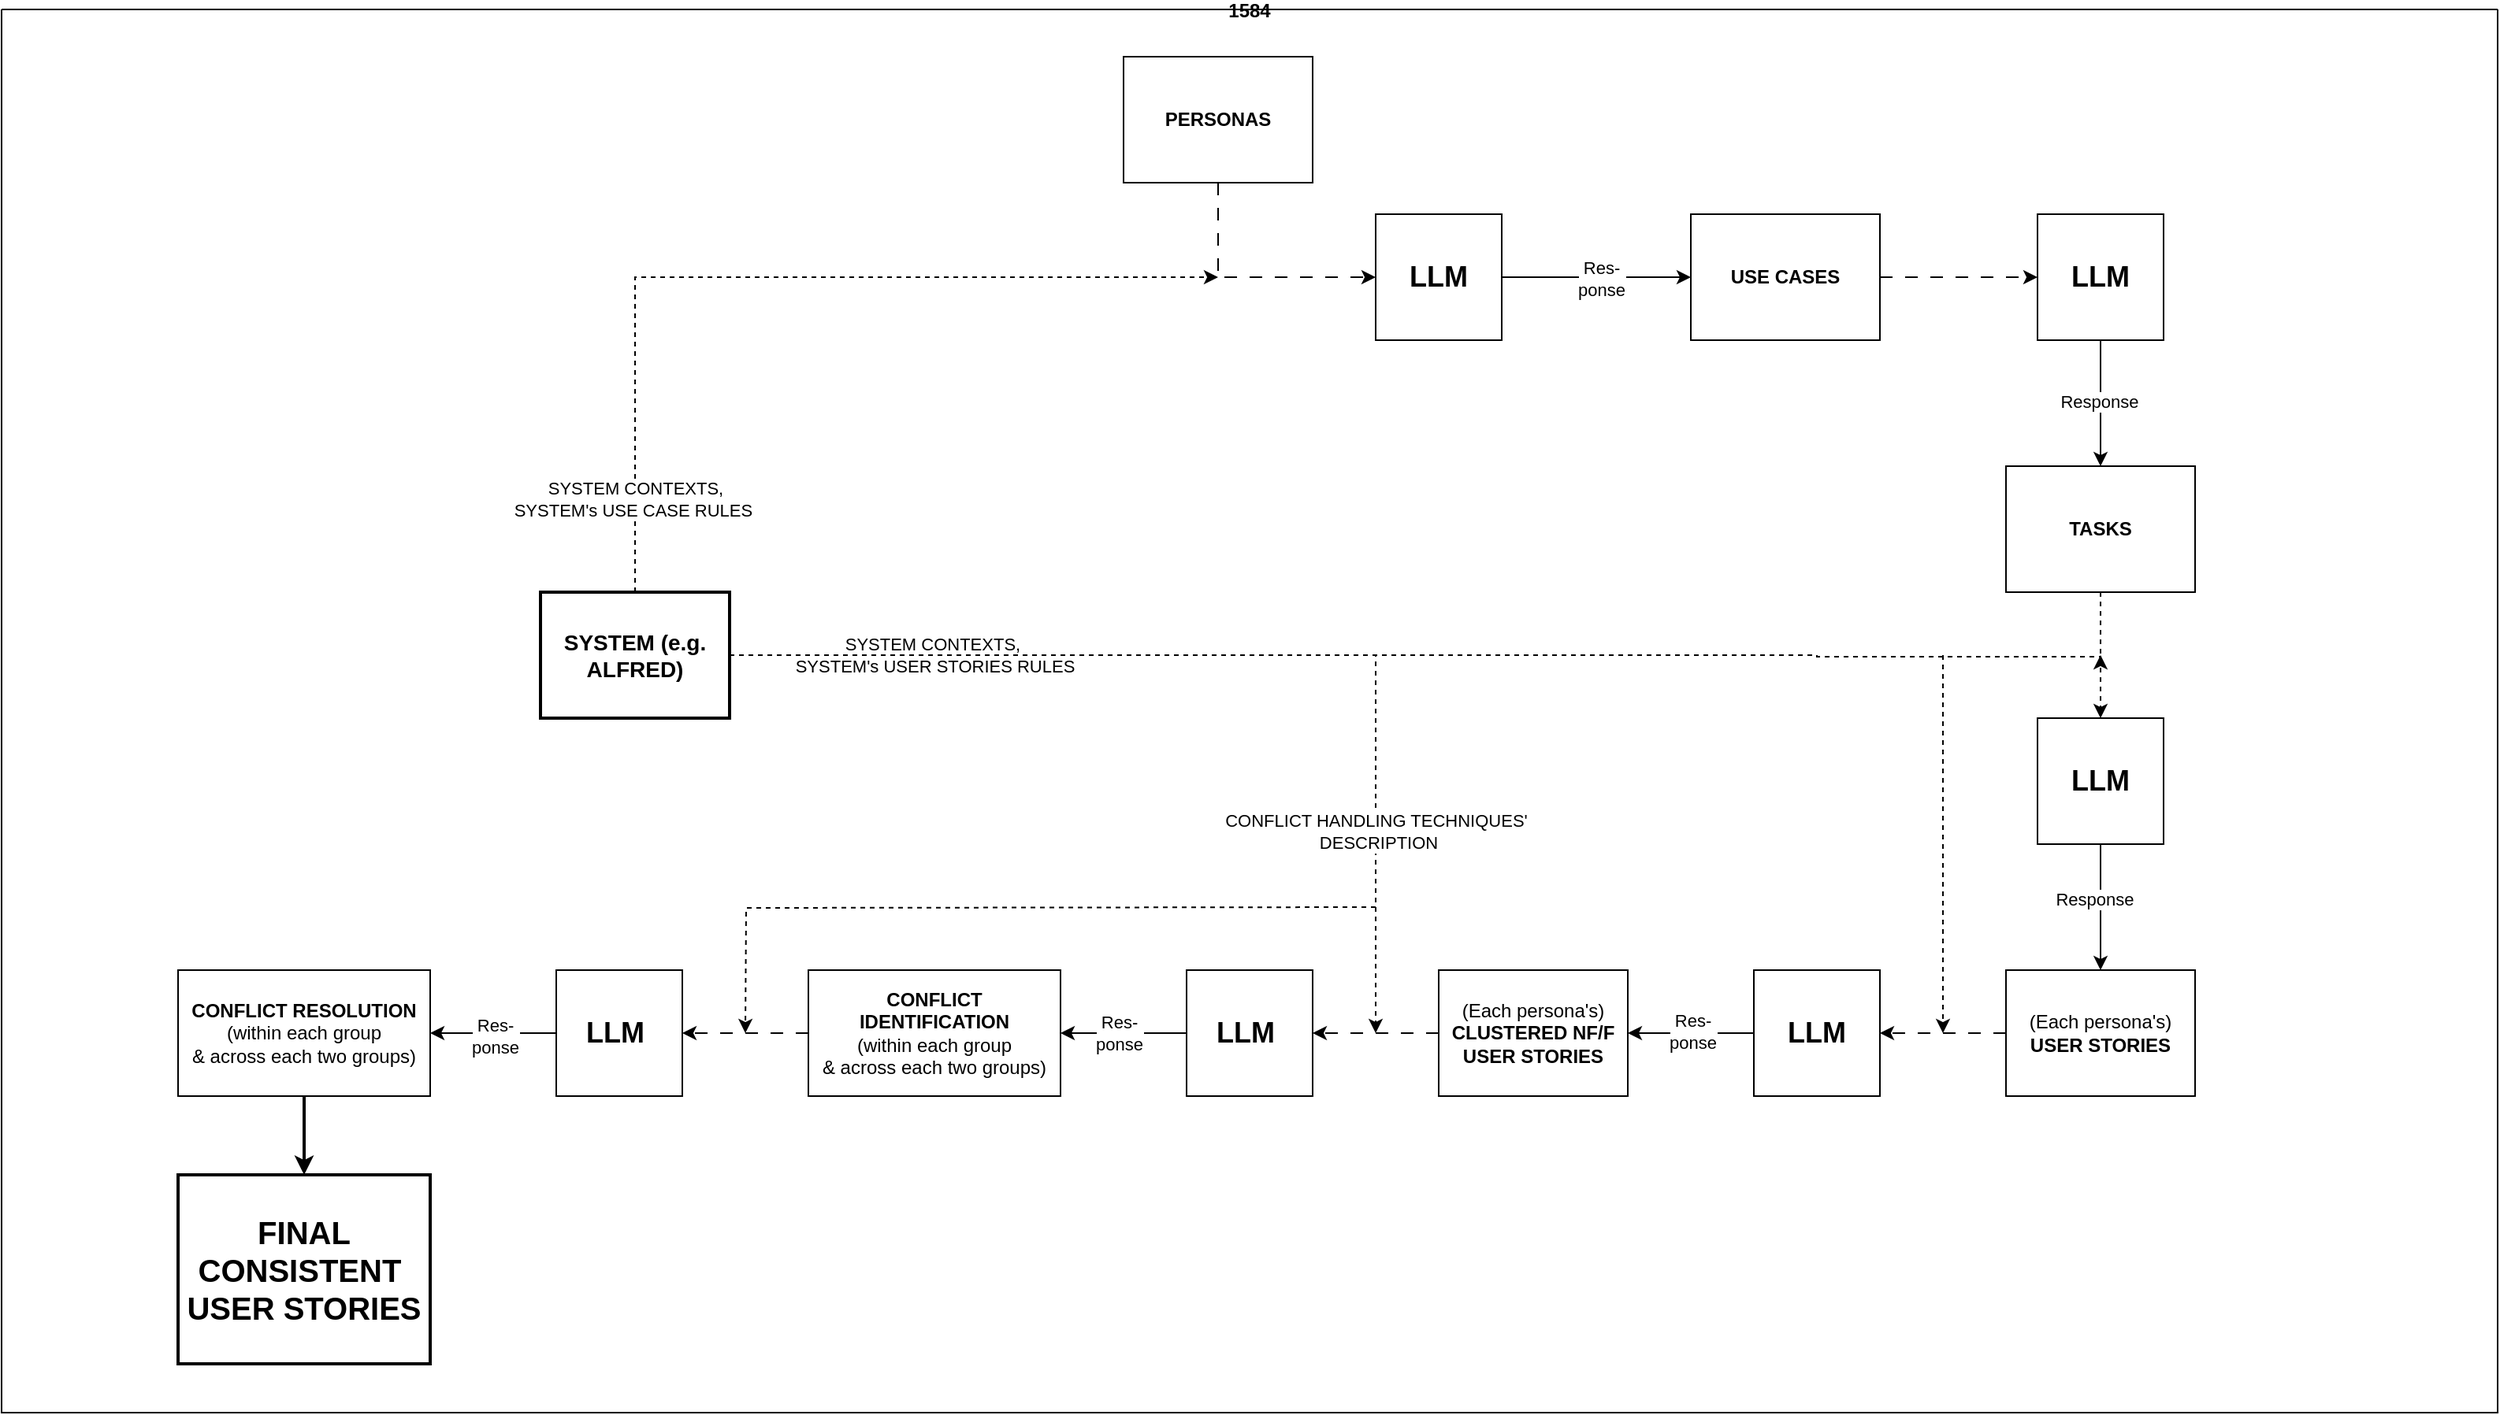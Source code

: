 <mxfile version="27.0.6">
  <diagram name="Page-1" id="791Ud5bWNXhkL0ilvFGb">
    <mxGraphModel dx="2745" dy="1105" grid="1" gridSize="10" guides="1" tooltips="1" connect="1" arrows="1" fold="1" page="1" pageScale="1" pageWidth="850" pageHeight="1100" math="0" shadow="0">
      <root>
        <mxCell id="0" />
        <mxCell id="1" parent="0" />
        <mxCell id="z0vrh7LMw-ee2EHm5wHU-3" style="edgeStyle=orthogonalEdgeStyle;rounded=0;orthogonalLoop=1;jettySize=auto;html=1;exitX=0.5;exitY=1;exitDx=0;exitDy=0;entryX=0;entryY=0.5;entryDx=0;entryDy=0;dashed=1;dashPattern=8 8;" edge="1" parent="1" source="z0vrh7LMw-ee2EHm5wHU-1" target="z0vrh7LMw-ee2EHm5wHU-5">
          <mxGeometry relative="1" as="geometry">
            <mxPoint x="480" y="319.696" as="targetPoint" />
          </mxGeometry>
        </mxCell>
        <mxCell id="z0vrh7LMw-ee2EHm5wHU-4" style="edgeStyle=orthogonalEdgeStyle;rounded=0;orthogonalLoop=1;jettySize=auto;html=1;exitX=0.5;exitY=0;exitDx=0;exitDy=0;dashed=1;" edge="1" parent="1" source="z0vrh7LMw-ee2EHm5wHU-2">
          <mxGeometry relative="1" as="geometry">
            <mxPoint x="380" y="400" as="targetPoint" />
            <mxPoint x="110" y="560" as="sourcePoint" />
            <Array as="points">
              <mxPoint x="10" y="400" />
            </Array>
          </mxGeometry>
        </mxCell>
        <mxCell id="z0vrh7LMw-ee2EHm5wHU-32" value="SYSTEM CONTEXTS,&lt;div&gt;SYSTEM&#39;s USE CASE RULES&amp;nbsp;&lt;/div&gt;" style="edgeLabel;html=1;align=center;verticalAlign=middle;resizable=0;points=[];" vertex="1" connectable="0" parent="z0vrh7LMw-ee2EHm5wHU-4">
          <mxGeometry x="-0.675" y="1" relative="1" as="geometry">
            <mxPoint x="1" y="33" as="offset" />
          </mxGeometry>
        </mxCell>
        <mxCell id="z0vrh7LMw-ee2EHm5wHU-36" style="edgeStyle=orthogonalEdgeStyle;rounded=0;orthogonalLoop=1;jettySize=auto;html=1;exitX=1;exitY=0.5;exitDx=0;exitDy=0;dashed=1;" edge="1" parent="1" source="z0vrh7LMw-ee2EHm5wHU-2">
          <mxGeometry relative="1" as="geometry">
            <mxPoint x="940" y="640" as="targetPoint" />
            <Array as="points">
              <mxPoint x="760" y="640" />
              <mxPoint x="760" y="641" />
              <mxPoint x="940" y="641" />
            </Array>
          </mxGeometry>
        </mxCell>
        <mxCell id="z0vrh7LMw-ee2EHm5wHU-37" value="SYSTEM CONTEXTS,&amp;nbsp;&lt;div&gt;SYSTEM&#39;s USER STORIES RULES&lt;/div&gt;" style="edgeLabel;html=1;align=center;verticalAlign=middle;resizable=0;points=[];" vertex="1" connectable="0" parent="z0vrh7LMw-ee2EHm5wHU-36">
          <mxGeometry x="-0.588" y="1" relative="1" as="geometry">
            <mxPoint x="-50" y="1" as="offset" />
          </mxGeometry>
        </mxCell>
        <mxCell id="z0vrh7LMw-ee2EHm5wHU-47" style="edgeStyle=orthogonalEdgeStyle;rounded=0;orthogonalLoop=1;jettySize=auto;html=1;exitX=1;exitY=0.5;exitDx=0;exitDy=0;dashed=1;" edge="1" parent="1" source="z0vrh7LMw-ee2EHm5wHU-2">
          <mxGeometry relative="1" as="geometry">
            <mxPoint x="480" y="880" as="targetPoint" />
            <Array as="points">
              <mxPoint x="480" y="640" />
            </Array>
          </mxGeometry>
        </mxCell>
        <mxCell id="z0vrh7LMw-ee2EHm5wHU-49" value="CONFLICT HANDLING TECHNIQUES&#39;&lt;div&gt;&amp;nbsp;DESCRIPTION&lt;/div&gt;" style="edgeLabel;html=1;align=center;verticalAlign=middle;resizable=0;points=[];" vertex="1" connectable="0" parent="z0vrh7LMw-ee2EHm5wHU-47">
          <mxGeometry x="0.466" y="-1" relative="1" as="geometry">
            <mxPoint x="1" y="45" as="offset" />
          </mxGeometry>
        </mxCell>
        <mxCell id="z0vrh7LMw-ee2EHm5wHU-54" style="edgeStyle=orthogonalEdgeStyle;rounded=0;orthogonalLoop=1;jettySize=auto;html=1;dashed=1;" edge="1" parent="1">
          <mxGeometry relative="1" as="geometry">
            <mxPoint x="80" y="880" as="targetPoint" />
            <mxPoint x="480" y="800" as="sourcePoint" />
          </mxGeometry>
        </mxCell>
        <mxCell id="z0vrh7LMw-ee2EHm5wHU-2" value="&lt;b&gt;&lt;font style=&quot;font-size: 14px;&quot;&gt;SYSTEM (e.g. ALFRED)&lt;/font&gt;&lt;/b&gt;" style="rounded=0;whiteSpace=wrap;html=1;strokeWidth=2;" vertex="1" parent="1">
          <mxGeometry x="-50" y="600" width="120" height="80" as="geometry" />
        </mxCell>
        <mxCell id="z0vrh7LMw-ee2EHm5wHU-6" style="edgeStyle=orthogonalEdgeStyle;rounded=0;orthogonalLoop=1;jettySize=auto;html=1;exitX=1;exitY=0.5;exitDx=0;exitDy=0;" edge="1" parent="1" source="z0vrh7LMw-ee2EHm5wHU-5" target="z0vrh7LMw-ee2EHm5wHU-7">
          <mxGeometry relative="1" as="geometry">
            <mxPoint x="680" y="399.696" as="targetPoint" />
          </mxGeometry>
        </mxCell>
        <mxCell id="z0vrh7LMw-ee2EHm5wHU-44" value="Res-&lt;div&gt;ponse&lt;/div&gt;" style="edgeLabel;html=1;align=center;verticalAlign=middle;resizable=0;points=[];" vertex="1" connectable="0" parent="z0vrh7LMw-ee2EHm5wHU-6">
          <mxGeometry x="0.039" y="-1" relative="1" as="geometry">
            <mxPoint as="offset" />
          </mxGeometry>
        </mxCell>
        <mxCell id="z0vrh7LMw-ee2EHm5wHU-5" value="&lt;font style=&quot;font-size: 18px;&quot;&gt;&lt;b&gt;LLM&lt;/b&gt;&lt;/font&gt;" style="rounded=0;whiteSpace=wrap;html=1;" vertex="1" parent="1">
          <mxGeometry x="480" y="360" width="80" height="80" as="geometry" />
        </mxCell>
        <mxCell id="z0vrh7LMw-ee2EHm5wHU-8" style="edgeStyle=orthogonalEdgeStyle;rounded=0;orthogonalLoop=1;jettySize=auto;html=1;exitX=1;exitY=0.5;exitDx=0;exitDy=0;dashed=1;dashPattern=8 8;" edge="1" parent="1" source="z0vrh7LMw-ee2EHm5wHU-7" target="z0vrh7LMw-ee2EHm5wHU-9">
          <mxGeometry relative="1" as="geometry">
            <mxPoint x="880.0" y="399.696" as="targetPoint" />
          </mxGeometry>
        </mxCell>
        <mxCell id="z0vrh7LMw-ee2EHm5wHU-7" value="&lt;b&gt;USE CASES&lt;/b&gt;" style="rounded=0;whiteSpace=wrap;html=1;" vertex="1" parent="1">
          <mxGeometry x="680" y="360" width="120" height="80" as="geometry" />
        </mxCell>
        <mxCell id="z0vrh7LMw-ee2EHm5wHU-10" style="edgeStyle=orthogonalEdgeStyle;rounded=0;orthogonalLoop=1;jettySize=auto;html=1;exitX=0.5;exitY=1;exitDx=0;exitDy=0;" edge="1" parent="1" source="z0vrh7LMw-ee2EHm5wHU-9" target="z0vrh7LMw-ee2EHm5wHU-11">
          <mxGeometry relative="1" as="geometry">
            <mxPoint x="1100.0" y="399.696" as="targetPoint" />
          </mxGeometry>
        </mxCell>
        <mxCell id="z0vrh7LMw-ee2EHm5wHU-43" value="Response" style="edgeLabel;html=1;align=center;verticalAlign=middle;resizable=0;points=[];" vertex="1" connectable="0" parent="z0vrh7LMw-ee2EHm5wHU-10">
          <mxGeometry x="-0.021" y="-1" relative="1" as="geometry">
            <mxPoint as="offset" />
          </mxGeometry>
        </mxCell>
        <mxCell id="z0vrh7LMw-ee2EHm5wHU-9" value="&lt;b&gt;&lt;font style=&quot;font-size: 18px;&quot;&gt;LLM&lt;/font&gt;&lt;/b&gt;" style="rounded=0;whiteSpace=wrap;html=1;" vertex="1" parent="1">
          <mxGeometry x="900" y="360" width="80" height="80" as="geometry" />
        </mxCell>
        <mxCell id="z0vrh7LMw-ee2EHm5wHU-12" style="edgeStyle=orthogonalEdgeStyle;rounded=0;orthogonalLoop=1;jettySize=auto;html=1;exitX=0.5;exitY=1;exitDx=0;exitDy=0;entryX=0.5;entryY=0;entryDx=0;entryDy=0;dashed=1;" edge="1" parent="1" source="z0vrh7LMw-ee2EHm5wHU-11" target="z0vrh7LMw-ee2EHm5wHU-16">
          <mxGeometry relative="1" as="geometry">
            <mxPoint x="939.882" y="740" as="targetPoint" />
          </mxGeometry>
        </mxCell>
        <mxCell id="z0vrh7LMw-ee2EHm5wHU-11" value="&lt;b&gt;TASKS&lt;/b&gt;" style="rounded=0;whiteSpace=wrap;html=1;" vertex="1" parent="1">
          <mxGeometry x="880" y="520" width="120" height="80" as="geometry" />
        </mxCell>
        <mxCell id="z0vrh7LMw-ee2EHm5wHU-15" style="edgeStyle=orthogonalEdgeStyle;rounded=0;orthogonalLoop=1;jettySize=auto;html=1;exitX=0;exitY=0.5;exitDx=0;exitDy=0;dashed=1;dashPattern=8 8;" edge="1" parent="1" source="z0vrh7LMw-ee2EHm5wHU-13" target="z0vrh7LMw-ee2EHm5wHU-18">
          <mxGeometry relative="1" as="geometry">
            <mxPoint x="760" y="880" as="targetPoint" />
          </mxGeometry>
        </mxCell>
        <mxCell id="z0vrh7LMw-ee2EHm5wHU-13" value="(Each persona&#39;s)&lt;div&gt;&lt;b&gt;USER STORIES&lt;/b&gt;&lt;/div&gt;" style="rounded=0;whiteSpace=wrap;html=1;" vertex="1" parent="1">
          <mxGeometry x="880" y="840" width="120" height="80" as="geometry" />
        </mxCell>
        <mxCell id="z0vrh7LMw-ee2EHm5wHU-17" style="edgeStyle=orthogonalEdgeStyle;rounded=0;orthogonalLoop=1;jettySize=auto;html=1;exitX=0.5;exitY=1;exitDx=0;exitDy=0;" edge="1" parent="1" source="z0vrh7LMw-ee2EHm5wHU-16" target="z0vrh7LMw-ee2EHm5wHU-13">
          <mxGeometry relative="1" as="geometry" />
        </mxCell>
        <mxCell id="z0vrh7LMw-ee2EHm5wHU-42" value="Response" style="edgeLabel;html=1;align=center;verticalAlign=middle;resizable=0;points=[];" vertex="1" connectable="0" parent="z0vrh7LMw-ee2EHm5wHU-17">
          <mxGeometry x="-0.12" y="-4" relative="1" as="geometry">
            <mxPoint as="offset" />
          </mxGeometry>
        </mxCell>
        <mxCell id="z0vrh7LMw-ee2EHm5wHU-16" value="&lt;b&gt;&lt;font style=&quot;font-size: 18px;&quot;&gt;LLM&lt;/font&gt;&lt;/b&gt;" style="rounded=0;whiteSpace=wrap;html=1;" vertex="1" parent="1">
          <mxGeometry x="900" y="680" width="80" height="80" as="geometry" />
        </mxCell>
        <mxCell id="z0vrh7LMw-ee2EHm5wHU-19" style="edgeStyle=orthogonalEdgeStyle;rounded=0;orthogonalLoop=1;jettySize=auto;html=1;exitX=0;exitY=0.5;exitDx=0;exitDy=0;" edge="1" parent="1" source="z0vrh7LMw-ee2EHm5wHU-18" target="z0vrh7LMw-ee2EHm5wHU-20">
          <mxGeometry relative="1" as="geometry">
            <mxPoint x="560" y="880.294" as="targetPoint" />
          </mxGeometry>
        </mxCell>
        <mxCell id="z0vrh7LMw-ee2EHm5wHU-41" value="Res-&lt;div&gt;ponse&lt;/div&gt;" style="edgeLabel;html=1;align=center;verticalAlign=middle;resizable=0;points=[];" vertex="1" connectable="0" parent="z0vrh7LMw-ee2EHm5wHU-19">
          <mxGeometry x="-0.016" y="-1" relative="1" as="geometry">
            <mxPoint as="offset" />
          </mxGeometry>
        </mxCell>
        <mxCell id="z0vrh7LMw-ee2EHm5wHU-18" value="&lt;b&gt;&lt;font style=&quot;font-size: 18px;&quot;&gt;LLM&lt;/font&gt;&lt;/b&gt;" style="rounded=0;whiteSpace=wrap;html=1;" vertex="1" parent="1">
          <mxGeometry x="720" y="840" width="80" height="80" as="geometry" />
        </mxCell>
        <mxCell id="z0vrh7LMw-ee2EHm5wHU-21" style="edgeStyle=orthogonalEdgeStyle;rounded=0;orthogonalLoop=1;jettySize=auto;html=1;exitX=0;exitY=0.5;exitDx=0;exitDy=0;dashed=1;dashPattern=8 8;" edge="1" parent="1" source="z0vrh7LMw-ee2EHm5wHU-20" target="z0vrh7LMw-ee2EHm5wHU-22">
          <mxGeometry relative="1" as="geometry">
            <mxPoint x="539.842" y="1000" as="targetPoint" />
          </mxGeometry>
        </mxCell>
        <mxCell id="z0vrh7LMw-ee2EHm5wHU-20" value="(Each persona&#39;s)&lt;div&gt;&lt;b&gt;CLUSTERED NF/F&lt;/b&gt;&lt;br&gt;&lt;div&gt;&lt;b&gt;USER STORIES&lt;/b&gt;&lt;/div&gt;&lt;/div&gt;" style="rounded=0;whiteSpace=wrap;html=1;" vertex="1" parent="1">
          <mxGeometry x="520" y="840" width="120" height="80" as="geometry" />
        </mxCell>
        <mxCell id="z0vrh7LMw-ee2EHm5wHU-40" style="edgeStyle=orthogonalEdgeStyle;rounded=0;orthogonalLoop=1;jettySize=auto;html=1;exitX=0;exitY=0.5;exitDx=0;exitDy=0;entryX=1;entryY=0.5;entryDx=0;entryDy=0;" edge="1" parent="1" source="z0vrh7LMw-ee2EHm5wHU-22" target="z0vrh7LMw-ee2EHm5wHU-46">
          <mxGeometry relative="1" as="geometry">
            <mxPoint x="280" y="880" as="targetPoint" />
          </mxGeometry>
        </mxCell>
        <mxCell id="z0vrh7LMw-ee2EHm5wHU-53" value="Res-&lt;div&gt;ponse&lt;/div&gt;" style="edgeLabel;html=1;align=center;verticalAlign=middle;resizable=0;points=[];" vertex="1" connectable="0" parent="z0vrh7LMw-ee2EHm5wHU-40">
          <mxGeometry x="0.091" relative="1" as="geometry">
            <mxPoint as="offset" />
          </mxGeometry>
        </mxCell>
        <mxCell id="z0vrh7LMw-ee2EHm5wHU-22" value="&lt;b&gt;&lt;font style=&quot;font-size: 18px;&quot;&gt;LLM&amp;nbsp;&lt;/font&gt;&lt;/b&gt;" style="rounded=0;whiteSpace=wrap;html=1;" vertex="1" parent="1">
          <mxGeometry x="360" y="840" width="80" height="80" as="geometry" />
        </mxCell>
        <mxCell id="z0vrh7LMw-ee2EHm5wHU-39" value="" style="endArrow=classic;dashed=1;html=1;strokeWidth=1;rounded=0;endFill=1;" edge="1" parent="1">
          <mxGeometry width="50" height="50" relative="1" as="geometry">
            <mxPoint x="840" y="640" as="sourcePoint" />
            <mxPoint x="840" y="880" as="targetPoint" />
            <Array as="points">
              <mxPoint x="840" y="640" />
            </Array>
          </mxGeometry>
        </mxCell>
        <mxCell id="z0vrh7LMw-ee2EHm5wHU-48" style="edgeStyle=orthogonalEdgeStyle;rounded=0;orthogonalLoop=1;jettySize=auto;html=1;exitX=0;exitY=0.5;exitDx=0;exitDy=0;entryX=1;entryY=0.5;entryDx=0;entryDy=0;dashed=1;dashPattern=8 8;" edge="1" parent="1" source="z0vrh7LMw-ee2EHm5wHU-46" target="z0vrh7LMw-ee2EHm5wHU-51">
          <mxGeometry relative="1" as="geometry">
            <mxPoint y="880" as="targetPoint" />
          </mxGeometry>
        </mxCell>
        <mxCell id="z0vrh7LMw-ee2EHm5wHU-46" value="&lt;b&gt;CONFLICT IDENTIFICATION&lt;/b&gt;&lt;div&gt;(within each group&lt;/div&gt;&lt;div&gt;&amp;amp; across each two groups)&lt;/div&gt;" style="rounded=0;whiteSpace=wrap;html=1;" vertex="1" parent="1">
          <mxGeometry x="120" y="840" width="160" height="80" as="geometry" />
        </mxCell>
        <mxCell id="z0vrh7LMw-ee2EHm5wHU-56" style="edgeStyle=orthogonalEdgeStyle;rounded=0;orthogonalLoop=1;jettySize=auto;html=1;exitX=0.5;exitY=1;exitDx=0;exitDy=0;strokeWidth=2;entryX=0.5;entryY=0;entryDx=0;entryDy=0;" edge="1" parent="1" source="z0vrh7LMw-ee2EHm5wHU-50" target="z0vrh7LMw-ee2EHm5wHU-58">
          <mxGeometry relative="1" as="geometry">
            <mxPoint x="-199.632" y="1000" as="targetPoint" />
          </mxGeometry>
        </mxCell>
        <mxCell id="z0vrh7LMw-ee2EHm5wHU-50" value="&lt;b&gt;CONFLICT RESOLUTION&lt;/b&gt;&lt;div&gt;&lt;div&gt;(within each group&lt;/div&gt;&lt;div&gt;&amp;amp; across each two groups)&lt;/div&gt;&lt;/div&gt;" style="rounded=0;whiteSpace=wrap;html=1;" vertex="1" parent="1">
          <mxGeometry x="-280" y="840" width="160" height="80" as="geometry" />
        </mxCell>
        <mxCell id="z0vrh7LMw-ee2EHm5wHU-52" style="edgeStyle=orthogonalEdgeStyle;rounded=0;orthogonalLoop=1;jettySize=auto;html=1;exitX=0;exitY=0.5;exitDx=0;exitDy=0;entryX=1;entryY=0.5;entryDx=0;entryDy=0;" edge="1" parent="1" source="z0vrh7LMw-ee2EHm5wHU-51" target="z0vrh7LMw-ee2EHm5wHU-50">
          <mxGeometry relative="1" as="geometry" />
        </mxCell>
        <mxCell id="z0vrh7LMw-ee2EHm5wHU-55" value="Res-&lt;div&gt;ponse&lt;/div&gt;" style="edgeLabel;html=1;align=center;verticalAlign=middle;resizable=0;points=[];" vertex="1" connectable="0" parent="z0vrh7LMw-ee2EHm5wHU-52">
          <mxGeometry x="-0.02" y="2" relative="1" as="geometry">
            <mxPoint as="offset" />
          </mxGeometry>
        </mxCell>
        <mxCell id="z0vrh7LMw-ee2EHm5wHU-51" value="&lt;b&gt;&lt;font style=&quot;font-size: 18px;&quot;&gt;LLM&amp;nbsp;&lt;/font&gt;&lt;/b&gt;" style="rounded=0;whiteSpace=wrap;html=1;" vertex="1" parent="1">
          <mxGeometry x="-40" y="840" width="80" height="80" as="geometry" />
        </mxCell>
        <mxCell id="z0vrh7LMw-ee2EHm5wHU-59" value="1584" style="swimlane;startSize=0;" vertex="1" parent="1">
          <mxGeometry x="-392" y="230" width="1584" height="891" as="geometry" />
        </mxCell>
        <mxCell id="z0vrh7LMw-ee2EHm5wHU-1" value="&lt;b&gt;PERSONAS&lt;/b&gt;" style="rounded=0;whiteSpace=wrap;html=1;" vertex="1" parent="z0vrh7LMw-ee2EHm5wHU-59">
          <mxGeometry x="712" y="30" width="120" height="80" as="geometry" />
        </mxCell>
        <mxCell id="z0vrh7LMw-ee2EHm5wHU-58" value="&lt;font style=&quot;font-size: 20px;&quot;&gt;&lt;b&gt;FINAL CONSISTENT&amp;nbsp;&lt;/b&gt;&lt;/font&gt;&lt;div&gt;&lt;font style=&quot;font-size: 20px;&quot;&gt;&lt;b&gt;USER STORIES&lt;/b&gt;&lt;/font&gt;&lt;/div&gt;" style="rounded=0;whiteSpace=wrap;html=1;strokeWidth=2;" vertex="1" parent="z0vrh7LMw-ee2EHm5wHU-59">
          <mxGeometry x="112" y="740" width="160" height="120" as="geometry" />
        </mxCell>
      </root>
    </mxGraphModel>
  </diagram>
</mxfile>
